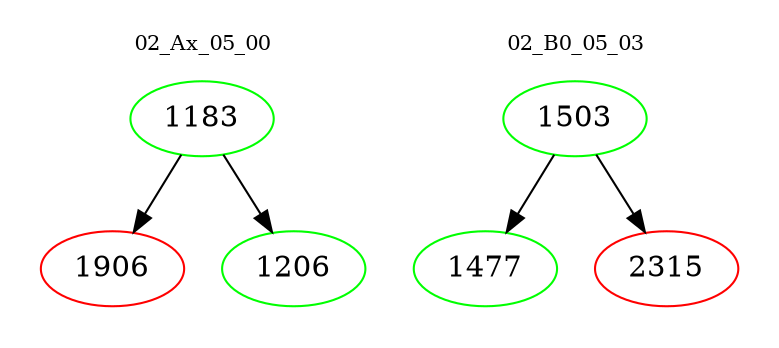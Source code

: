 digraph{
subgraph cluster_0 {
color = white
label = "02_Ax_05_00";
fontsize=10;
T0_1183 [label="1183", color="green"]
T0_1183 -> T0_1906 [color="black"]
T0_1906 [label="1906", color="red"]
T0_1183 -> T0_1206 [color="black"]
T0_1206 [label="1206", color="green"]
}
subgraph cluster_1 {
color = white
label = "02_B0_05_03";
fontsize=10;
T1_1503 [label="1503", color="green"]
T1_1503 -> T1_1477 [color="black"]
T1_1477 [label="1477", color="green"]
T1_1503 -> T1_2315 [color="black"]
T1_2315 [label="2315", color="red"]
}
}
